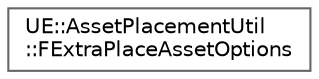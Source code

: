 digraph "Graphical Class Hierarchy"
{
 // INTERACTIVE_SVG=YES
 // LATEX_PDF_SIZE
  bgcolor="transparent";
  edge [fontname=Helvetica,fontsize=10,labelfontname=Helvetica,labelfontsize=10];
  node [fontname=Helvetica,fontsize=10,shape=box,height=0.2,width=0.4];
  rankdir="LR";
  Node0 [id="Node000000",label="UE::AssetPlacementUtil\l::FExtraPlaceAssetOptions",height=0.2,width=0.4,color="grey40", fillcolor="white", style="filled",URL="$d6/d02/structUE_1_1AssetPlacementUtil_1_1FExtraPlaceAssetOptions.html",tooltip=" "];
}
